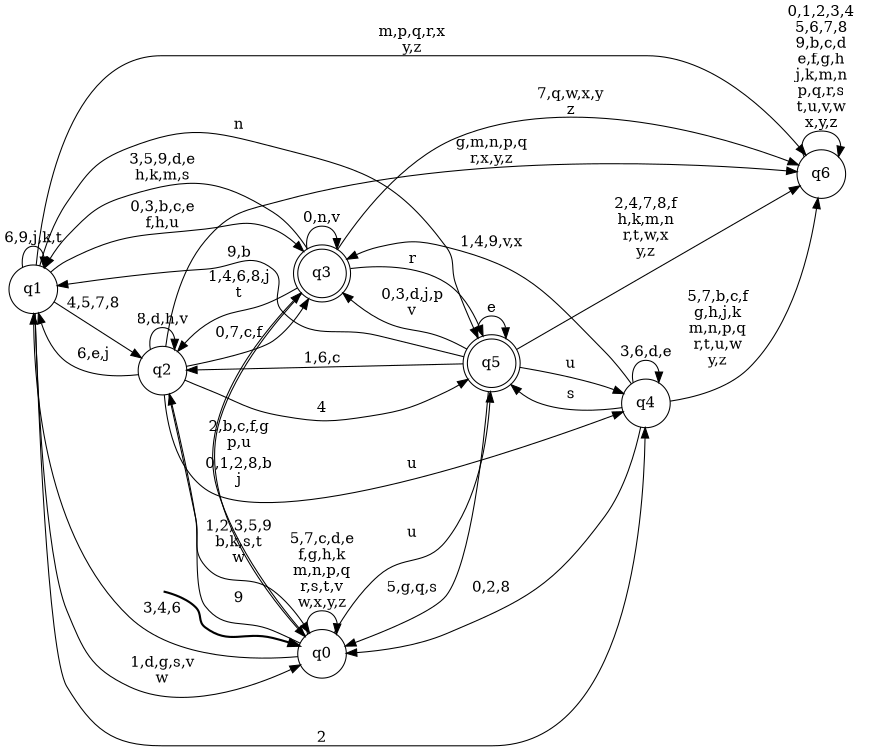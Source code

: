 digraph DFA {
__start0 [style = invis, shape = none, label = "", width = 0, height = 0];

rankdir=LR;
size="8,5";

s0 [style="filled", color="black", fillcolor="white" shape="circle", label="q0"];
s1 [style="filled", color="black", fillcolor="white" shape="circle", label="q1"];
s2 [style="filled", color="black", fillcolor="white" shape="circle", label="q2"];
s3 [style="rounded,filled", color="black", fillcolor="white" shape="doublecircle", label="q3"];
s4 [style="filled", color="black", fillcolor="white" shape="circle", label="q4"];
s5 [style="rounded,filled", color="black", fillcolor="white" shape="doublecircle", label="q5"];
s6 [style="filled", color="black", fillcolor="white" shape="circle", label="q6"];
subgraph cluster_main { 
	graph [pad=".75", ranksep="0.15", nodesep="0.15"];
	 style=invis; 
	__start0 -> s0 [penwidth=2];
}
s0 -> s0 [label="5,7,c,d,e\nf,g,h,k\nm,n,p,q\nr,s,t,v\nw,x,y,z"];
s0 -> s1 [label="3,4,6"];
s0 -> s2 [label="9"];
s0 -> s3 [label="0,1,2,8,b\nj"];
s0 -> s5 [label="u"];
s1 -> s0 [label="1,d,g,s,v\nw"];
s1 -> s1 [label="6,9,j,k,t"];
s1 -> s2 [label="4,5,7,8"];
s1 -> s3 [label="0,3,b,c,e\nf,h,u"];
s1 -> s4 [label="2"];
s1 -> s5 [label="n"];
s1 -> s6 [label="m,p,q,r,x\ny,z"];
s2 -> s0 [label="1,2,3,5,9\nb,k,s,t\nw"];
s2 -> s1 [label="6,e,j"];
s2 -> s2 [label="8,d,h,v"];
s2 -> s3 [label="0,7,c,f"];
s2 -> s4 [label="u"];
s2 -> s5 [label="4"];
s2 -> s6 [label="g,m,n,p,q\nr,x,y,z"];
s3 -> s0 [label="2,b,c,f,g\np,u"];
s3 -> s1 [label="3,5,9,d,e\nh,k,m,s"];
s3 -> s2 [label="1,4,6,8,j\nt"];
s3 -> s3 [label="0,n,v"];
s3 -> s5 [label="r"];
s3 -> s6 [label="7,q,w,x,y\nz"];
s4 -> s0 [label="0,2,8"];
s4 -> s3 [label="1,4,9,v,x"];
s4 -> s4 [label="3,6,d,e"];
s4 -> s5 [label="s"];
s4 -> s6 [label="5,7,b,c,f\ng,h,j,k\nm,n,p,q\nr,t,u,w\ny,z"];
s5 -> s0 [label="5,g,q,s"];
s5 -> s1 [label="9,b"];
s5 -> s2 [label="1,6,c"];
s5 -> s3 [label="0,3,d,j,p\nv"];
s5 -> s4 [label="u"];
s5 -> s5 [label="e"];
s5 -> s6 [label="2,4,7,8,f\nh,k,m,n\nr,t,w,x\ny,z"];
s6 -> s6 [label="0,1,2,3,4\n5,6,7,8\n9,b,c,d\ne,f,g,h\nj,k,m,n\np,q,r,s\nt,u,v,w\nx,y,z"];

}